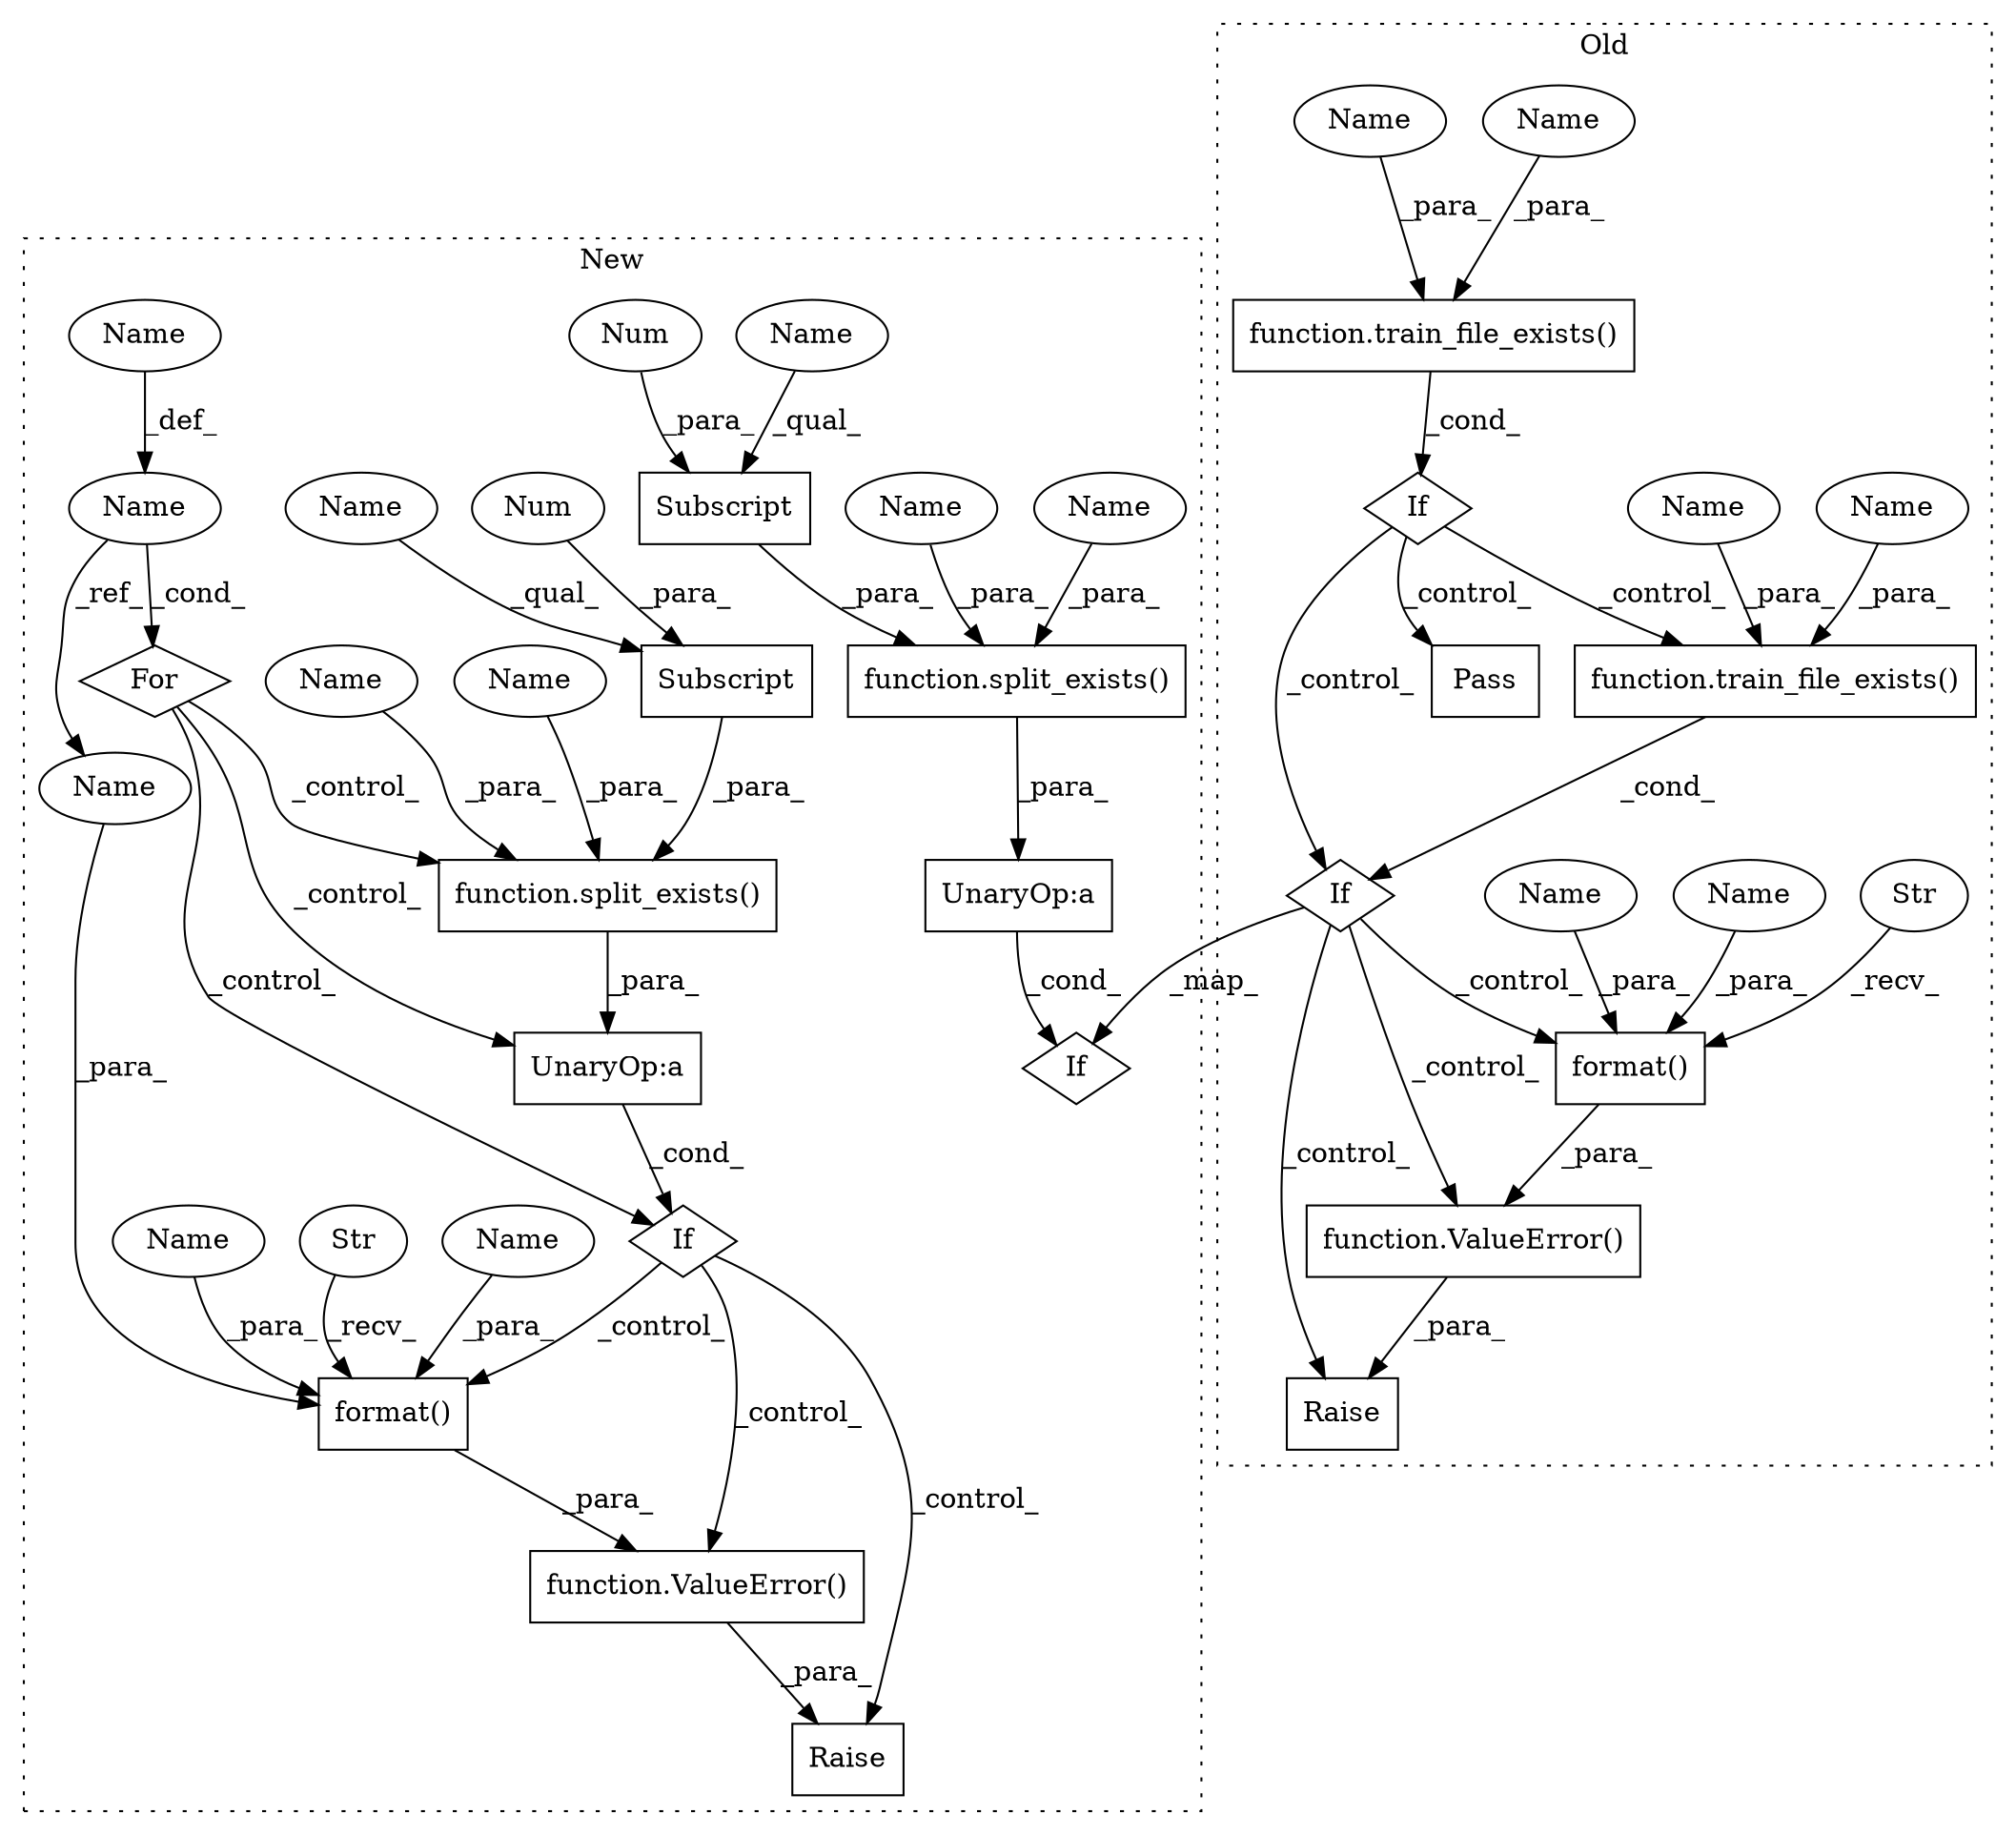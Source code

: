 digraph G {
subgraph cluster0 {
1 [label="Pass" a="62" s="1270" l="4" shape="box"];
3 [label="If" a="96" s="1196" l="0" shape="diamond"];
4 [label="function.train_file_exists()" a="75" s="1284,1310" l="18,1" shape="box"];
7 [label="format()" a="75" s="1413,1464" l="43,1" shape="box"];
8 [label="function.train_file_exists()" a="75" s="1196,1222" l="18,1" shape="box"];
10 [label="Str" a="66" s="1413" l="35" shape="ellipse"];
16 [label="Raise" a="91" s="1396" l="6" shape="box"];
21 [label="function.ValueError()" a="75" s="1402,1465" l="11,1" shape="box"];
24 [label="If" a="96" s="1284" l="0" shape="diamond"];
32 [label="Name" a="87" s="1307" l="3" shape="ellipse"];
33 [label="Name" a="87" s="1456" l="3" shape="ellipse"];
34 [label="Name" a="87" s="1214" l="3" shape="ellipse"];
39 [label="Name" a="87" s="1219" l="3" shape="ellipse"];
40 [label="Name" a="87" s="1461" l="3" shape="ellipse"];
41 [label="Name" a="87" s="1302" l="3" shape="ellipse"];
label = "Old";
style="dotted";
}
subgraph cluster1 {
2 [label="function.split_exists()" a="75" s="1414,1451" l="13,1" shape="box"];
5 [label="If" a="96" s="1407" l="3" shape="diamond"];
6 [label="format()" a="75" s="1483,1557" l="59,1" shape="box"];
9 [label="UnaryOp:a" a="61" s="1410" l="42" shape="box"];
11 [label="Str" a="66" s="1483" l="34" shape="ellipse"];
12 [label="Subscript" a="63" s="1427,0" l="14,0" shape="box"];
13 [label="Subscript" a="63" s="1277,0" l="14,0" shape="box"];
14 [label="Name" a="87" s="1377" l="5" shape="ellipse"];
15 [label="Raise" a="91" s="1466" l="6" shape="box"];
17 [label="For" a="107" s="1373,1397" l="4,10" shape="diamond"];
18 [label="Num" a="76" s="1289" l="1" shape="ellipse"];
19 [label="Num" a="76" s="1439" l="1" shape="ellipse"];
20 [label="function.ValueError()" a="75" s="1472,1558" l="11,1" shape="box"];
22 [label="function.split_exists()" a="75" s="1264,1301" l="13,1" shape="box"];
23 [label="UnaryOp:a" a="61" s="1260" l="42" shape="box"];
25 [label="If" a="96" s="1257" l="3" shape="diamond"];
26 [label="Name" a="87" s="1298" l="3" shape="ellipse"];
27 [label="Name" a="87" s="1448" l="3" shape="ellipse"];
28 [label="Name" a="87" s="1547" l="3" shape="ellipse"];
29 [label="Name" a="87" s="1542" l="3" shape="ellipse"];
30 [label="Name" a="87" s="1443" l="3" shape="ellipse"];
31 [label="Name" a="87" s="1293" l="3" shape="ellipse"];
35 [label="Name" a="87" s="1552" l="5" shape="ellipse"];
36 [label="Name" a="87" s="1386" l="11" shape="ellipse"];
37 [label="Name" a="87" s="1427" l="11" shape="ellipse"];
38 [label="Name" a="87" s="1277" l="11" shape="ellipse"];
label = "New";
style="dotted";
}
2 -> 9 [label="_para_"];
3 -> 4 [label="_control_"];
3 -> 1 [label="_control_"];
3 -> 24 [label="_control_"];
4 -> 24 [label="_cond_"];
5 -> 20 [label="_control_"];
5 -> 6 [label="_control_"];
5 -> 15 [label="_control_"];
6 -> 20 [label="_para_"];
7 -> 21 [label="_para_"];
8 -> 3 [label="_cond_"];
9 -> 5 [label="_cond_"];
10 -> 7 [label="_recv_"];
11 -> 6 [label="_recv_"];
12 -> 2 [label="_para_"];
13 -> 22 [label="_para_"];
14 -> 17 [label="_cond_"];
14 -> 35 [label="_ref_"];
17 -> 2 [label="_control_"];
17 -> 5 [label="_control_"];
17 -> 9 [label="_control_"];
18 -> 13 [label="_para_"];
19 -> 12 [label="_para_"];
20 -> 15 [label="_para_"];
21 -> 16 [label="_para_"];
22 -> 23 [label="_para_"];
23 -> 25 [label="_cond_"];
24 -> 21 [label="_control_"];
24 -> 7 [label="_control_"];
24 -> 16 [label="_control_"];
24 -> 25 [label="_map_"];
26 -> 22 [label="_para_"];
27 -> 2 [label="_para_"];
28 -> 6 [label="_para_"];
29 -> 6 [label="_para_"];
30 -> 2 [label="_para_"];
31 -> 22 [label="_para_"];
32 -> 4 [label="_para_"];
33 -> 7 [label="_para_"];
34 -> 8 [label="_para_"];
35 -> 6 [label="_para_"];
36 -> 14 [label="_def_"];
37 -> 12 [label="_qual_"];
38 -> 13 [label="_qual_"];
39 -> 8 [label="_para_"];
40 -> 7 [label="_para_"];
41 -> 4 [label="_para_"];
}